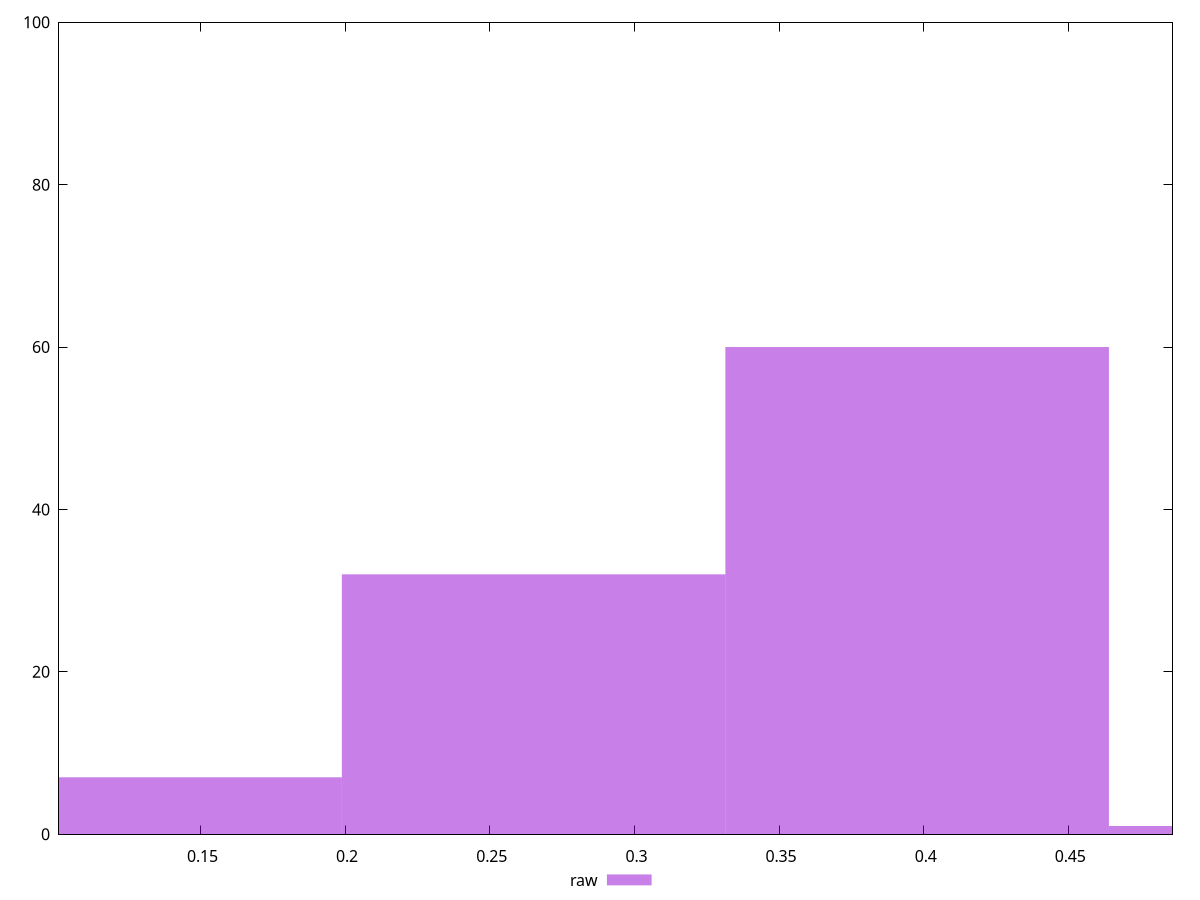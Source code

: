 reset

$raw <<EOF
0.2651561005838726 32
0.39773415087580893 60
0.1325780502919363 7
0.5303122011677452 1
EOF

set key outside below
set boxwidth 0.1325780502919363
set xrange [0.10109999999999997:0.486]
set yrange [0:100]
set style fill transparent solid 0.5 noborder
set terminal svg size 640, 490 enhanced background rgb 'white'
set output "report_00007_2020-12-11T15:55:29.892Z/network-rtt/samples/pages+cached+nointeractive/raw/histogram.svg"

plot $raw title "raw" with boxes

reset
